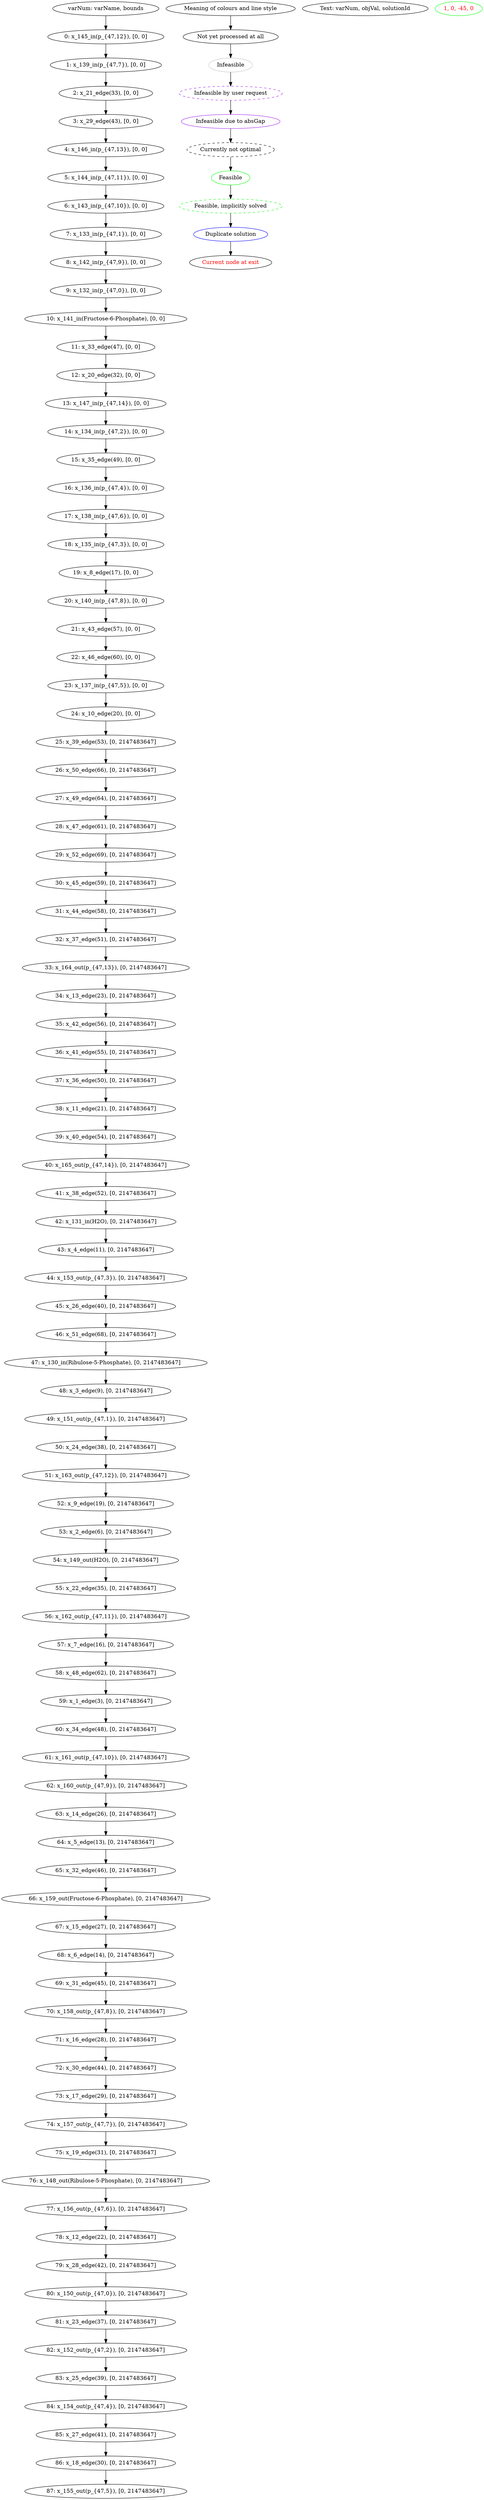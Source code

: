 digraph g {
legend_varNames [ label="varNum: varName, bounds" ]
legend_varNames_0 [ label="0: x_145_in(p_{47,12}), [0, 0]" ]
legend_varNames_1 [ label="1: x_139_in(p_{47,7}), [0, 0]" ]
legend_varNames_2 [ label="2: x_21_edge(33), [0, 0]" ]
legend_varNames_3 [ label="3: x_29_edge(43), [0, 0]" ]
legend_varNames_4 [ label="4: x_146_in(p_{47,13}), [0, 0]" ]
legend_varNames_5 [ label="5: x_144_in(p_{47,11}), [0, 0]" ]
legend_varNames_6 [ label="6: x_143_in(p_{47,10}), [0, 0]" ]
legend_varNames_7 [ label="7: x_133_in(p_{47,1}), [0, 0]" ]
legend_varNames_8 [ label="8: x_142_in(p_{47,9}), [0, 0]" ]
legend_varNames_9 [ label="9: x_132_in(p_{47,0}), [0, 0]" ]
legend_varNames_10 [ label="10: x_141_in(Fructose-6-Phosphate), [0, 0]" ]
legend_varNames_11 [ label="11: x_33_edge(47), [0, 0]" ]
legend_varNames_12 [ label="12: x_20_edge(32), [0, 0]" ]
legend_varNames_13 [ label="13: x_147_in(p_{47,14}), [0, 0]" ]
legend_varNames_14 [ label="14: x_134_in(p_{47,2}), [0, 0]" ]
legend_varNames_15 [ label="15: x_35_edge(49), [0, 0]" ]
legend_varNames_16 [ label="16: x_136_in(p_{47,4}), [0, 0]" ]
legend_varNames_17 [ label="17: x_138_in(p_{47,6}), [0, 0]" ]
legend_varNames_18 [ label="18: x_135_in(p_{47,3}), [0, 0]" ]
legend_varNames_19 [ label="19: x_8_edge(17), [0, 0]" ]
legend_varNames_20 [ label="20: x_140_in(p_{47,8}), [0, 0]" ]
legend_varNames_21 [ label="21: x_43_edge(57), [0, 0]" ]
legend_varNames_22 [ label="22: x_46_edge(60), [0, 0]" ]
legend_varNames_23 [ label="23: x_137_in(p_{47,5}), [0, 0]" ]
legend_varNames_24 [ label="24: x_10_edge(20), [0, 0]" ]
legend_varNames_25 [ label="25: x_39_edge(53), [0, 2147483647]" ]
legend_varNames_26 [ label="26: x_50_edge(66), [0, 2147483647]" ]
legend_varNames_27 [ label="27: x_49_edge(64), [0, 2147483647]" ]
legend_varNames_28 [ label="28: x_47_edge(61), [0, 2147483647]" ]
legend_varNames_29 [ label="29: x_52_edge(69), [0, 2147483647]" ]
legend_varNames_30 [ label="30: x_45_edge(59), [0, 2147483647]" ]
legend_varNames_31 [ label="31: x_44_edge(58), [0, 2147483647]" ]
legend_varNames_32 [ label="32: x_37_edge(51), [0, 2147483647]" ]
legend_varNames_33 [ label="33: x_164_out(p_{47,13}), [0, 2147483647]" ]
legend_varNames_34 [ label="34: x_13_edge(23), [0, 2147483647]" ]
legend_varNames_35 [ label="35: x_42_edge(56), [0, 2147483647]" ]
legend_varNames_36 [ label="36: x_41_edge(55), [0, 2147483647]" ]
legend_varNames_37 [ label="37: x_36_edge(50), [0, 2147483647]" ]
legend_varNames_38 [ label="38: x_11_edge(21), [0, 2147483647]" ]
legend_varNames_39 [ label="39: x_40_edge(54), [0, 2147483647]" ]
legend_varNames_40 [ label="40: x_165_out(p_{47,14}), [0, 2147483647]" ]
legend_varNames_41 [ label="41: x_38_edge(52), [0, 2147483647]" ]
legend_varNames_42 [ label="42: x_131_in(H2O), [0, 2147483647]" ]
legend_varNames_43 [ label="43: x_4_edge(11), [0, 2147483647]" ]
legend_varNames_44 [ label="44: x_153_out(p_{47,3}), [0, 2147483647]" ]
legend_varNames_45 [ label="45: x_26_edge(40), [0, 2147483647]" ]
legend_varNames_46 [ label="46: x_51_edge(68), [0, 2147483647]" ]
legend_varNames_47 [ label="47: x_130_in(Ribulose-5-Phosphate), [0, 2147483647]" ]
legend_varNames_48 [ label="48: x_3_edge(9), [0, 2147483647]" ]
legend_varNames_49 [ label="49: x_151_out(p_{47,1}), [0, 2147483647]" ]
legend_varNames_50 [ label="50: x_24_edge(38), [0, 2147483647]" ]
legend_varNames_51 [ label="51: x_163_out(p_{47,12}), [0, 2147483647]" ]
legend_varNames_52 [ label="52: x_9_edge(19), [0, 2147483647]" ]
legend_varNames_53 [ label="53: x_2_edge(6), [0, 2147483647]" ]
legend_varNames_54 [ label="54: x_149_out(H2O), [0, 2147483647]" ]
legend_varNames_55 [ label="55: x_22_edge(35), [0, 2147483647]" ]
legend_varNames_56 [ label="56: x_162_out(p_{47,11}), [0, 2147483647]" ]
legend_varNames_57 [ label="57: x_7_edge(16), [0, 2147483647]" ]
legend_varNames_58 [ label="58: x_48_edge(62), [0, 2147483647]" ]
legend_varNames_59 [ label="59: x_1_edge(3), [0, 2147483647]" ]
legend_varNames_60 [ label="60: x_34_edge(48), [0, 2147483647]" ]
legend_varNames_61 [ label="61: x_161_out(p_{47,10}), [0, 2147483647]" ]
legend_varNames_62 [ label="62: x_160_out(p_{47,9}), [0, 2147483647]" ]
legend_varNames_63 [ label="63: x_14_edge(26), [0, 2147483647]" ]
legend_varNames_64 [ label="64: x_5_edge(13), [0, 2147483647]" ]
legend_varNames_65 [ label="65: x_32_edge(46), [0, 2147483647]" ]
legend_varNames_66 [ label="66: x_159_out(Fructose-6-Phosphate), [0, 2147483647]" ]
legend_varNames_67 [ label="67: x_15_edge(27), [0, 2147483647]" ]
legend_varNames_68 [ label="68: x_6_edge(14), [0, 2147483647]" ]
legend_varNames_69 [ label="69: x_31_edge(45), [0, 2147483647]" ]
legend_varNames_70 [ label="70: x_158_out(p_{47,8}), [0, 2147483647]" ]
legend_varNames_71 [ label="71: x_16_edge(28), [0, 2147483647]" ]
legend_varNames_72 [ label="72: x_30_edge(44), [0, 2147483647]" ]
legend_varNames_73 [ label="73: x_17_edge(29), [0, 2147483647]" ]
legend_varNames_74 [ label="74: x_157_out(p_{47,7}), [0, 2147483647]" ]
legend_varNames_75 [ label="75: x_19_edge(31), [0, 2147483647]" ]
legend_varNames_76 [ label="76: x_148_out(Ribulose-5-Phosphate), [0, 2147483647]" ]
legend_varNames_77 [ label="77: x_156_out(p_{47,6}), [0, 2147483647]" ]
legend_varNames_78 [ label="78: x_12_edge(22), [0, 2147483647]" ]
legend_varNames_79 [ label="79: x_28_edge(42), [0, 2147483647]" ]
legend_varNames_80 [ label="80: x_150_out(p_{47,0}), [0, 2147483647]" ]
legend_varNames_81 [ label="81: x_23_edge(37), [0, 2147483647]" ]
legend_varNames_82 [ label="82: x_152_out(p_{47,2}), [0, 2147483647]" ]
legend_varNames_83 [ label="83: x_25_edge(39), [0, 2147483647]" ]
legend_varNames_84 [ label="84: x_154_out(p_{47,4}), [0, 2147483647]" ]
legend_varNames_85 [ label="85: x_27_edge(41), [0, 2147483647]" ]
legend_varNames_86 [ label="86: x_18_edge(30), [0, 2147483647]" ]
legend_varNames_87 [ label="87: x_155_out(p_{47,5}), [0, 2147483647]" ]
legend_varNames -> legend_varNames_0
legend_varNames_0 -> legend_varNames_1
legend_varNames_1 -> legend_varNames_2
legend_varNames_2 -> legend_varNames_3
legend_varNames_3 -> legend_varNames_4
legend_varNames_4 -> legend_varNames_5
legend_varNames_5 -> legend_varNames_6
legend_varNames_6 -> legend_varNames_7
legend_varNames_7 -> legend_varNames_8
legend_varNames_8 -> legend_varNames_9
legend_varNames_9 -> legend_varNames_10
legend_varNames_10 -> legend_varNames_11
legend_varNames_11 -> legend_varNames_12
legend_varNames_12 -> legend_varNames_13
legend_varNames_13 -> legend_varNames_14
legend_varNames_14 -> legend_varNames_15
legend_varNames_15 -> legend_varNames_16
legend_varNames_16 -> legend_varNames_17
legend_varNames_17 -> legend_varNames_18
legend_varNames_18 -> legend_varNames_19
legend_varNames_19 -> legend_varNames_20
legend_varNames_20 -> legend_varNames_21
legend_varNames_21 -> legend_varNames_22
legend_varNames_22 -> legend_varNames_23
legend_varNames_23 -> legend_varNames_24
legend_varNames_24 -> legend_varNames_25
legend_varNames_25 -> legend_varNames_26
legend_varNames_26 -> legend_varNames_27
legend_varNames_27 -> legend_varNames_28
legend_varNames_28 -> legend_varNames_29
legend_varNames_29 -> legend_varNames_30
legend_varNames_30 -> legend_varNames_31
legend_varNames_31 -> legend_varNames_32
legend_varNames_32 -> legend_varNames_33
legend_varNames_33 -> legend_varNames_34
legend_varNames_34 -> legend_varNames_35
legend_varNames_35 -> legend_varNames_36
legend_varNames_36 -> legend_varNames_37
legend_varNames_37 -> legend_varNames_38
legend_varNames_38 -> legend_varNames_39
legend_varNames_39 -> legend_varNames_40
legend_varNames_40 -> legend_varNames_41
legend_varNames_41 -> legend_varNames_42
legend_varNames_42 -> legend_varNames_43
legend_varNames_43 -> legend_varNames_44
legend_varNames_44 -> legend_varNames_45
legend_varNames_45 -> legend_varNames_46
legend_varNames_46 -> legend_varNames_47
legend_varNames_47 -> legend_varNames_48
legend_varNames_48 -> legend_varNames_49
legend_varNames_49 -> legend_varNames_50
legend_varNames_50 -> legend_varNames_51
legend_varNames_51 -> legend_varNames_52
legend_varNames_52 -> legend_varNames_53
legend_varNames_53 -> legend_varNames_54
legend_varNames_54 -> legend_varNames_55
legend_varNames_55 -> legend_varNames_56
legend_varNames_56 -> legend_varNames_57
legend_varNames_57 -> legend_varNames_58
legend_varNames_58 -> legend_varNames_59
legend_varNames_59 -> legend_varNames_60
legend_varNames_60 -> legend_varNames_61
legend_varNames_61 -> legend_varNames_62
legend_varNames_62 -> legend_varNames_63
legend_varNames_63 -> legend_varNames_64
legend_varNames_64 -> legend_varNames_65
legend_varNames_65 -> legend_varNames_66
legend_varNames_66 -> legend_varNames_67
legend_varNames_67 -> legend_varNames_68
legend_varNames_68 -> legend_varNames_69
legend_varNames_69 -> legend_varNames_70
legend_varNames_70 -> legend_varNames_71
legend_varNames_71 -> legend_varNames_72
legend_varNames_72 -> legend_varNames_73
legend_varNames_73 -> legend_varNames_74
legend_varNames_74 -> legend_varNames_75
legend_varNames_75 -> legend_varNames_76
legend_varNames_76 -> legend_varNames_77
legend_varNames_77 -> legend_varNames_78
legend_varNames_78 -> legend_varNames_79
legend_varNames_79 -> legend_varNames_80
legend_varNames_80 -> legend_varNames_81
legend_varNames_81 -> legend_varNames_82
legend_varNames_82 -> legend_varNames_83
legend_varNames_83 -> legend_varNames_84
legend_varNames_84 -> legend_varNames_85
legend_varNames_85 -> legend_varNames_86
legend_varNames_86 -> legend_varNames_87
legend_colours_0 [ label="Meaning of colours and line style" ]
legend_colours_1 [ label="Not yet processed at all"  ]
legend_colours_0 -> legend_colours_1
legend_colours_2 [ label="Infeasible" color=gray ]
legend_colours_1 -> legend_colours_2
legend_colours_3 [ label="Infeasible by user request" color=purple style=dashed ]
legend_colours_2 -> legend_colours_3
legend_colours_4 [ label="Infeasible due to absGap" color=purple ]
legend_colours_3 -> legend_colours_4
legend_colours_5 [ label="Currently not optimal" style=dashed ]
legend_colours_4 -> legend_colours_5
legend_colours_6 [ label="Feasible" color=green ]
legend_colours_5 -> legend_colours_6
legend_colours_7 [ label="Feasible, implicitly solved" color=green style=dashed ]
legend_colours_6 -> legend_colours_7
legend_colours_8 [ label="Duplicate solution" color=blue ]
legend_colours_7 -> legend_colours_8
legend_colours_9 [ label="Current node at exit" fontcolor=red ]
legend_colours_8 -> legend_colours_9
legend_text [ label="Text: varNum, objVal, solutionId" ]
1 [ label="1, 0, -45, 0" color=green fontcolor=red ] 
}

